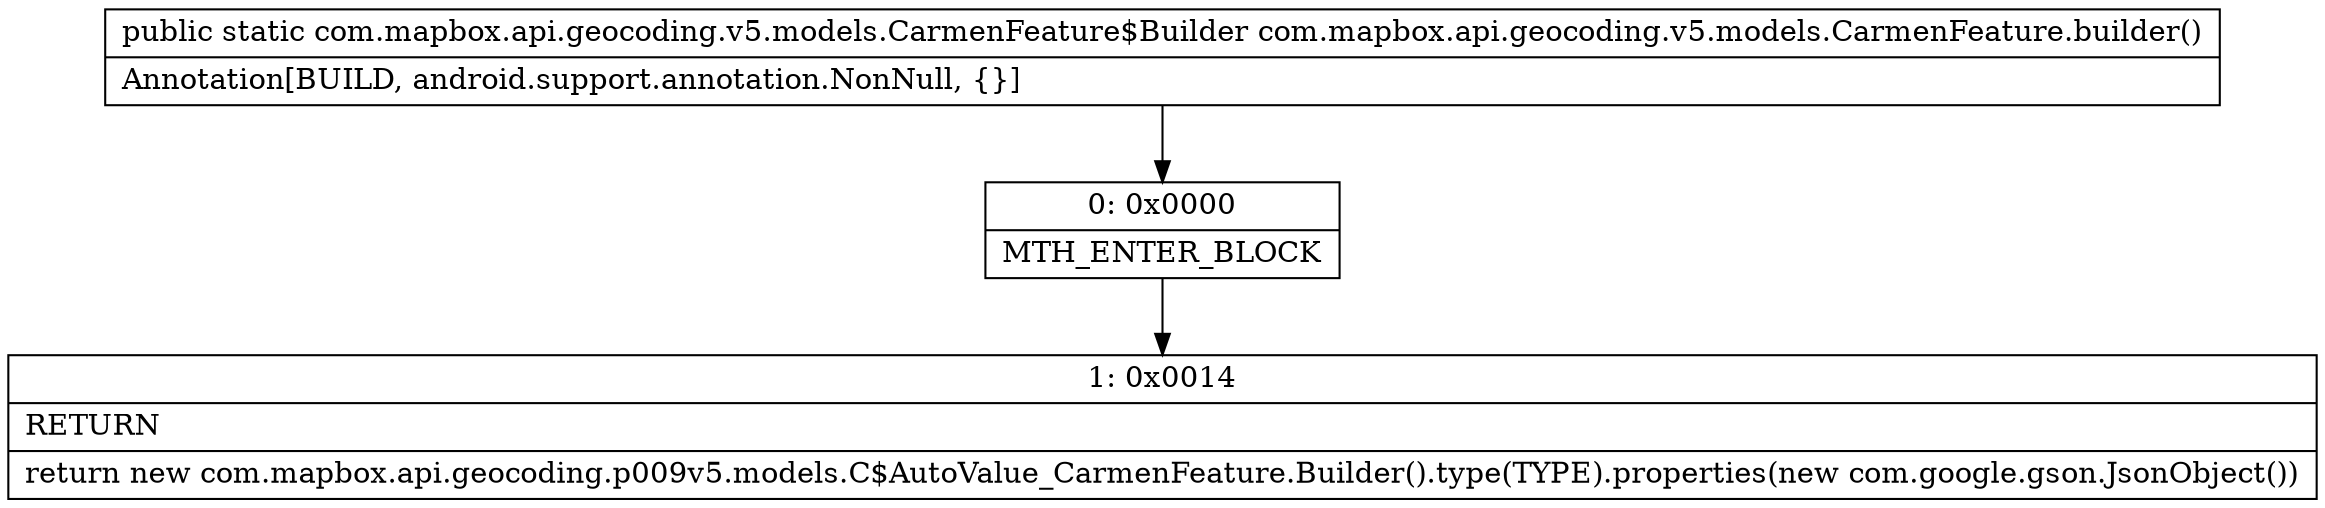 digraph "CFG forcom.mapbox.api.geocoding.v5.models.CarmenFeature.builder()Lcom\/mapbox\/api\/geocoding\/v5\/models\/CarmenFeature$Builder;" {
Node_0 [shape=record,label="{0\:\ 0x0000|MTH_ENTER_BLOCK\l}"];
Node_1 [shape=record,label="{1\:\ 0x0014|RETURN\l|return new com.mapbox.api.geocoding.p009v5.models.C$AutoValue_CarmenFeature.Builder().type(TYPE).properties(new com.google.gson.JsonObject())\l}"];
MethodNode[shape=record,label="{public static com.mapbox.api.geocoding.v5.models.CarmenFeature$Builder com.mapbox.api.geocoding.v5.models.CarmenFeature.builder()  | Annotation[BUILD, android.support.annotation.NonNull, \{\}]\l}"];
MethodNode -> Node_0;
Node_0 -> Node_1;
}

